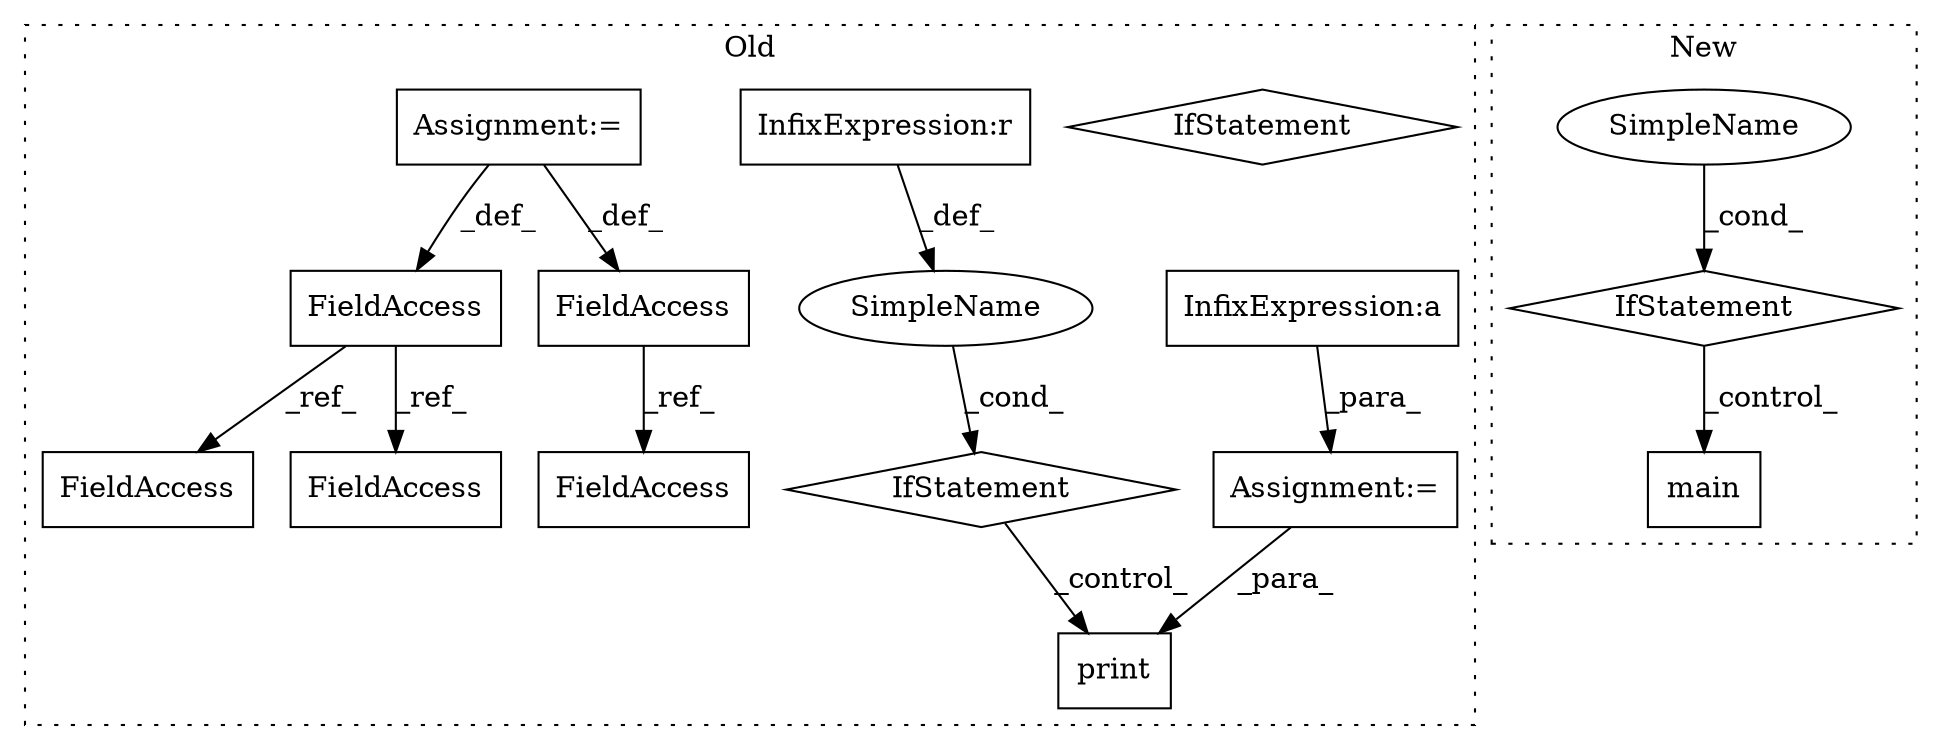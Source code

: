 digraph G {
subgraph cluster0 {
1 [label="print" a="32" s="4042,4139" l="6,1" shape="box"];
3 [label="IfStatement" a="25" s="3990,4030" l="4,2" shape="diamond"];
4 [label="SimpleName" a="42" s="" l="" shape="ellipse"];
7 [label="IfStatement" a="25" s="3753,3768" l="4,2" shape="diamond"];
8 [label="InfixExpression:a" a="27" s="3949" l="3" shape="box"];
9 [label="InfixExpression:r" a="27" s="4025" l="4" shape="box"];
10 [label="Assignment:=" a="7" s="3919" l="1" shape="box"];
11 [label="Assignment:=" a="7" s="3515" l="1" shape="box"];
12 [label="FieldAccess" a="22" s="3510" l="5" shape="box"];
13 [label="FieldAccess" a="22" s="3624" l="6" shape="box"];
14 [label="FieldAccess" a="22" s="3645" l="5" shape="box"];
15 [label="FieldAccess" a="22" s="3736" l="6" shape="box"];
16 [label="FieldAccess" a="22" s="3670" l="5" shape="box"];
label = "Old";
style="dotted";
}
subgraph cluster1 {
2 [label="main" a="32" s="4666" l="6" shape="box"];
5 [label="IfStatement" a="25" s="4630,4656" l="4,2" shape="diamond"];
6 [label="SimpleName" a="42" s="" l="" shape="ellipse"];
label = "New";
style="dotted";
}
3 -> 1 [label="_control_"];
4 -> 3 [label="_cond_"];
5 -> 2 [label="_control_"];
6 -> 5 [label="_cond_"];
8 -> 10 [label="_para_"];
9 -> 4 [label="_def_"];
10 -> 1 [label="_para_"];
11 -> 13 [label="_def_"];
11 -> 12 [label="_def_"];
12 -> 14 [label="_ref_"];
12 -> 16 [label="_ref_"];
13 -> 15 [label="_ref_"];
}